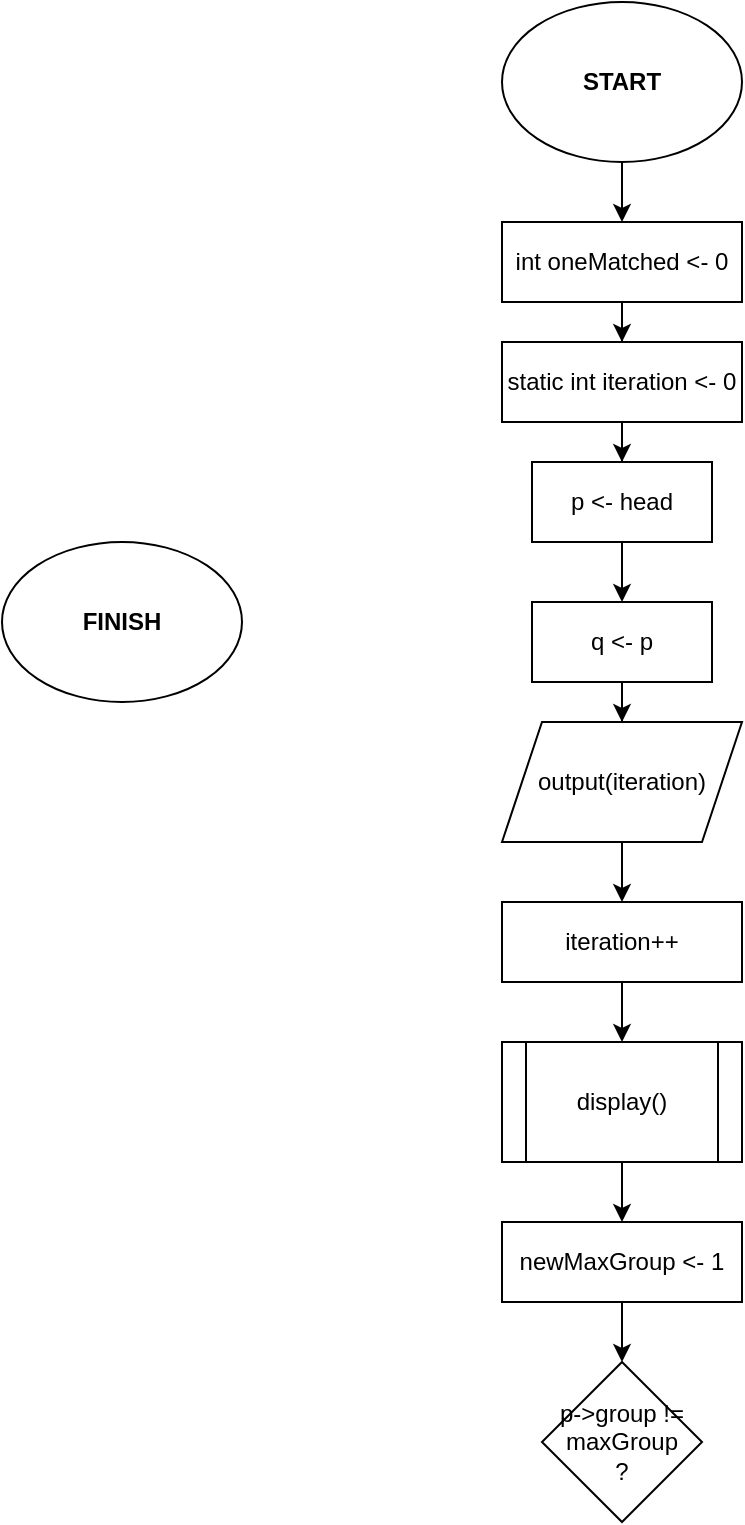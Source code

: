 <mxfile version="14.1.5" type="device"><diagram id="Zsb0WQg0MeNr3qFMdEuc" name="Page-1"><mxGraphModel dx="750" dy="502" grid="1" gridSize="10" guides="1" tooltips="1" connect="1" arrows="1" fold="1" page="1" pageScale="1" pageWidth="827" pageHeight="1169" math="0" shadow="0"><root><mxCell id="0"/><mxCell id="1" parent="0"/><mxCell id="lz1a_PzNjddr2ESXcSKI-2" value="" style="edgeStyle=orthogonalEdgeStyle;rounded=0;orthogonalLoop=1;jettySize=auto;html=1;" edge="1" parent="1" source="anjotbX-tVGB_b5MNuvr-1" target="lz1a_PzNjddr2ESXcSKI-1"><mxGeometry relative="1" as="geometry"/></mxCell><mxCell id="anjotbX-tVGB_b5MNuvr-1" value="&lt;b&gt;START&lt;/b&gt;" style="ellipse;whiteSpace=wrap;html=1;" parent="1" vertex="1"><mxGeometry x="310" y="180" width="120" height="80" as="geometry"/></mxCell><mxCell id="anjotbX-tVGB_b5MNuvr-2" value="&lt;b&gt;FINISH&lt;/b&gt;" style="ellipse;whiteSpace=wrap;html=1;" parent="1" vertex="1"><mxGeometry x="60" y="450" width="120" height="80" as="geometry"/></mxCell><mxCell id="lz1a_PzNjddr2ESXcSKI-8" value="" style="edgeStyle=orthogonalEdgeStyle;rounded=0;orthogonalLoop=1;jettySize=auto;html=1;" edge="1" parent="1" source="lz1a_PzNjddr2ESXcSKI-1" target="lz1a_PzNjddr2ESXcSKI-3"><mxGeometry relative="1" as="geometry"/></mxCell><mxCell id="lz1a_PzNjddr2ESXcSKI-1" value="int oneMatched &amp;lt;- 0" style="rounded=0;whiteSpace=wrap;html=1;" vertex="1" parent="1"><mxGeometry x="310" y="290" width="120" height="40" as="geometry"/></mxCell><mxCell id="lz1a_PzNjddr2ESXcSKI-10" value="" style="edgeStyle=orthogonalEdgeStyle;rounded=0;orthogonalLoop=1;jettySize=auto;html=1;" edge="1" parent="1" source="lz1a_PzNjddr2ESXcSKI-3" target="lz1a_PzNjddr2ESXcSKI-4"><mxGeometry relative="1" as="geometry"/></mxCell><mxCell id="lz1a_PzNjddr2ESXcSKI-3" value="static int iteration &amp;lt;- 0" style="rounded=0;whiteSpace=wrap;html=1;" vertex="1" parent="1"><mxGeometry x="310" y="350" width="120" height="40" as="geometry"/></mxCell><mxCell id="lz1a_PzNjddr2ESXcSKI-11" value="" style="edgeStyle=orthogonalEdgeStyle;rounded=0;orthogonalLoop=1;jettySize=auto;html=1;" edge="1" parent="1" source="lz1a_PzNjddr2ESXcSKI-4" target="lz1a_PzNjddr2ESXcSKI-5"><mxGeometry relative="1" as="geometry"/></mxCell><mxCell id="lz1a_PzNjddr2ESXcSKI-4" value="p &amp;lt;- head" style="rounded=0;whiteSpace=wrap;html=1;" vertex="1" parent="1"><mxGeometry x="325" y="410" width="90" height="40" as="geometry"/></mxCell><mxCell id="lz1a_PzNjddr2ESXcSKI-12" value="" style="edgeStyle=orthogonalEdgeStyle;rounded=0;orthogonalLoop=1;jettySize=auto;html=1;" edge="1" parent="1" source="lz1a_PzNjddr2ESXcSKI-5" target="lz1a_PzNjddr2ESXcSKI-7"><mxGeometry relative="1" as="geometry"/></mxCell><mxCell id="lz1a_PzNjddr2ESXcSKI-5" value="q &amp;lt;- p" style="rounded=0;whiteSpace=wrap;html=1;" vertex="1" parent="1"><mxGeometry x="325" y="480" width="90" height="40" as="geometry"/></mxCell><mxCell id="lz1a_PzNjddr2ESXcSKI-15" value="" style="edgeStyle=orthogonalEdgeStyle;rounded=0;orthogonalLoop=1;jettySize=auto;html=1;" edge="1" parent="1" source="lz1a_PzNjddr2ESXcSKI-7" target="lz1a_PzNjddr2ESXcSKI-13"><mxGeometry relative="1" as="geometry"/></mxCell><mxCell id="lz1a_PzNjddr2ESXcSKI-7" value="output(iteration)" style="shape=parallelogram;perimeter=parallelogramPerimeter;whiteSpace=wrap;html=1;fixedSize=1;" vertex="1" parent="1"><mxGeometry x="310" y="540" width="120" height="60" as="geometry"/></mxCell><mxCell id="lz1a_PzNjddr2ESXcSKI-17" value="" style="edgeStyle=orthogonalEdgeStyle;rounded=0;orthogonalLoop=1;jettySize=auto;html=1;" edge="1" parent="1" source="lz1a_PzNjddr2ESXcSKI-13" target="lz1a_PzNjddr2ESXcSKI-16"><mxGeometry relative="1" as="geometry"/></mxCell><mxCell id="lz1a_PzNjddr2ESXcSKI-13" value="iteration++" style="rounded=0;whiteSpace=wrap;html=1;" vertex="1" parent="1"><mxGeometry x="310" y="630" width="120" height="40" as="geometry"/></mxCell><mxCell id="lz1a_PzNjddr2ESXcSKI-19" value="" style="edgeStyle=orthogonalEdgeStyle;rounded=0;orthogonalLoop=1;jettySize=auto;html=1;" edge="1" parent="1" source="lz1a_PzNjddr2ESXcSKI-16" target="lz1a_PzNjddr2ESXcSKI-18"><mxGeometry relative="1" as="geometry"/></mxCell><mxCell id="lz1a_PzNjddr2ESXcSKI-16" value="display()" style="shape=process;whiteSpace=wrap;html=1;backgroundOutline=1;" vertex="1" parent="1"><mxGeometry x="310" y="700" width="120" height="60" as="geometry"/></mxCell><mxCell id="lz1a_PzNjddr2ESXcSKI-22" value="" style="edgeStyle=orthogonalEdgeStyle;rounded=0;orthogonalLoop=1;jettySize=auto;html=1;" edge="1" parent="1" source="lz1a_PzNjddr2ESXcSKI-18" target="lz1a_PzNjddr2ESXcSKI-20"><mxGeometry relative="1" as="geometry"/></mxCell><mxCell id="lz1a_PzNjddr2ESXcSKI-18" value="newMaxGroup &amp;lt;- 1" style="rounded=0;whiteSpace=wrap;html=1;" vertex="1" parent="1"><mxGeometry x="310" y="790" width="120" height="40" as="geometry"/></mxCell><mxCell id="lz1a_PzNjddr2ESXcSKI-20" value="p-&amp;gt;group !=&lt;br&gt;maxGroup&lt;br&gt;?" style="rhombus;whiteSpace=wrap;html=1;" vertex="1" parent="1"><mxGeometry x="330" y="860" width="80" height="80" as="geometry"/></mxCell></root></mxGraphModel></diagram></mxfile>